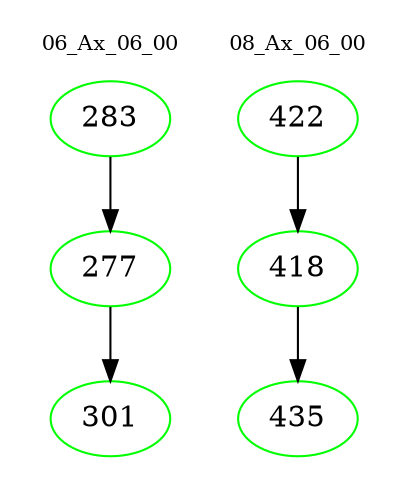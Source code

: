 digraph{
subgraph cluster_0 {
color = white
label = "06_Ax_06_00";
fontsize=10;
T0_283 [label="283", color="green"]
T0_283 -> T0_277 [color="black"]
T0_277 [label="277", color="green"]
T0_277 -> T0_301 [color="black"]
T0_301 [label="301", color="green"]
}
subgraph cluster_1 {
color = white
label = "08_Ax_06_00";
fontsize=10;
T1_422 [label="422", color="green"]
T1_422 -> T1_418 [color="black"]
T1_418 [label="418", color="green"]
T1_418 -> T1_435 [color="black"]
T1_435 [label="435", color="green"]
}
}
